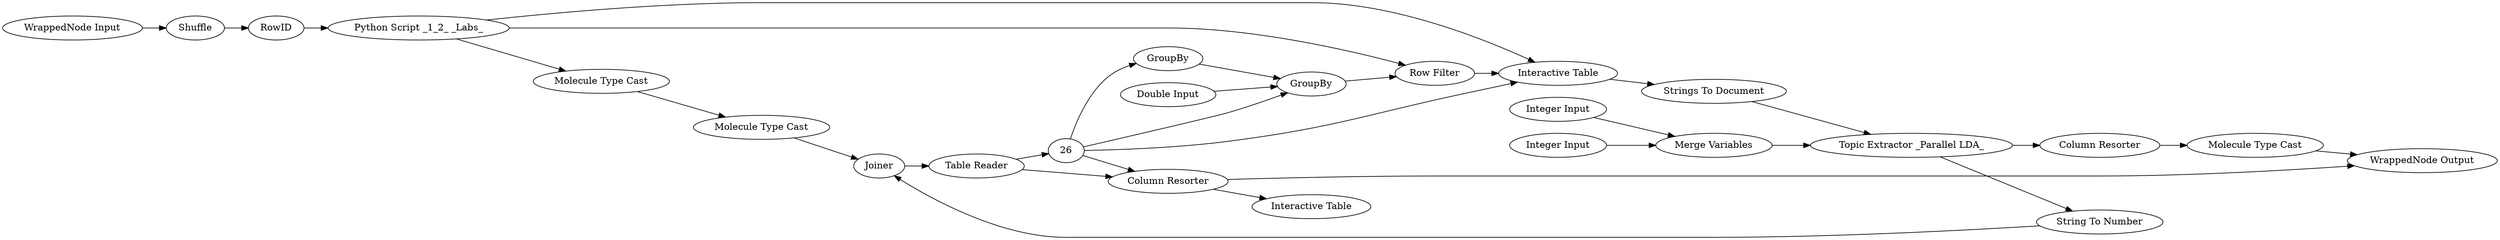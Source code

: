 digraph {
	15 [label=Joiner]
	18 [label="Molecule Type Cast"]
	19 [label="Molecule Type Cast"]
	21 [label="Molecule Type Cast"]
	22 [label="Python Script _1_2_ _Labs_"]
	23 [label="Strings To Document"]
	24 [label="Topic Extractor _Parallel LDA_"]
	25 [label="Column Resorter"]
	27 [label="String To Number"]
	28 [label=Shuffle]
	29 [label=RowID]
	30 [label="Double Input"]
	31 [label="Double Input"]
	32 [label="Merge Variables"]
	33 [label="Row Filter"]
	35 [label="Python Script _2_1_ _Labs_"]
	38 [label="Python Script _1_1_ _Labs_"]
	39 [label="String To SVG"]
	40 [label="WrappedNode Input"]
	41 [label="WrappedNode Output"]
	42 [label="Integer Input"]
	43 [label="Integer Input"]
	44 [label="Merge Variables"]
	30 [label=GroupBy]
	32 [label=GroupBy]
	35 [label="Interactive Table"]
	36 [label="Interactive Table"]
	38 [label="Table Reader"]
	39 [label="Column Resorter"]
	15 -> 38
	18 -> 41
	19 -> 21
	21 -> 15
	22 -> 19
	22 -> 35
	22 -> 33
	23 -> 24
	24 -> 25
	24 -> 27
	25 -> 18
	27 -> 15
	28 -> 29
	29 -> 22
	30 -> 32
	31 -> 32
	32 -> 33
	33 -> 35
	35 -> 23
	38 -> 39
	39 -> 41
	40 -> 28
	42 -> 44
	43 -> 44
	44 -> 24
	26 -> 30
	26 -> 35
	26 -> 32
	26 -> 39
	38 -> 26
	39 -> 36
	rankdir=LR
}
